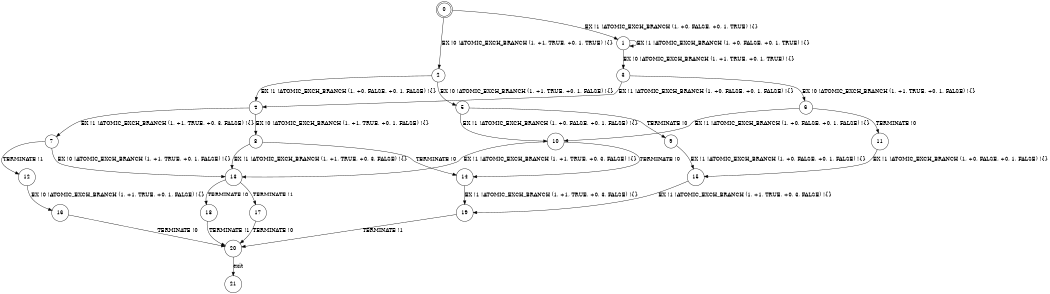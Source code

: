 digraph BCG {
size = "7, 10.5";
center = TRUE;
node [shape = circle];
0 [peripheries = 2];
0 -> 1 [label = "EX !1 !ATOMIC_EXCH_BRANCH (1, +0, FALSE, +0, 1, TRUE) !{}"];
0 -> 2 [label = "EX !0 !ATOMIC_EXCH_BRANCH (1, +1, TRUE, +0, 1, TRUE) !{}"];
1 -> 3 [label = "EX !0 !ATOMIC_EXCH_BRANCH (1, +1, TRUE, +0, 1, TRUE) !{}"];
1 -> 1 [label = "EX !1 !ATOMIC_EXCH_BRANCH (1, +0, FALSE, +0, 1, TRUE) !{}"];
2 -> 4 [label = "EX !1 !ATOMIC_EXCH_BRANCH (1, +0, FALSE, +0, 1, FALSE) !{}"];
2 -> 5 [label = "EX !0 !ATOMIC_EXCH_BRANCH (1, +1, TRUE, +0, 1, FALSE) !{}"];
3 -> 4 [label = "EX !1 !ATOMIC_EXCH_BRANCH (1, +0, FALSE, +0, 1, FALSE) !{}"];
3 -> 6 [label = "EX !0 !ATOMIC_EXCH_BRANCH (1, +1, TRUE, +0, 1, FALSE) !{}"];
4 -> 7 [label = "EX !1 !ATOMIC_EXCH_BRANCH (1, +1, TRUE, +0, 3, FALSE) !{}"];
4 -> 8 [label = "EX !0 !ATOMIC_EXCH_BRANCH (1, +1, TRUE, +0, 1, FALSE) !{}"];
5 -> 9 [label = "TERMINATE !0"];
5 -> 10 [label = "EX !1 !ATOMIC_EXCH_BRANCH (1, +0, FALSE, +0, 1, FALSE) !{}"];
6 -> 11 [label = "TERMINATE !0"];
6 -> 10 [label = "EX !1 !ATOMIC_EXCH_BRANCH (1, +0, FALSE, +0, 1, FALSE) !{}"];
7 -> 12 [label = "TERMINATE !1"];
7 -> 13 [label = "EX !0 !ATOMIC_EXCH_BRANCH (1, +1, TRUE, +0, 1, FALSE) !{}"];
8 -> 14 [label = "TERMINATE !0"];
8 -> 13 [label = "EX !1 !ATOMIC_EXCH_BRANCH (1, +1, TRUE, +0, 3, FALSE) !{}"];
9 -> 15 [label = "EX !1 !ATOMIC_EXCH_BRANCH (1, +0, FALSE, +0, 1, FALSE) !{}"];
10 -> 14 [label = "TERMINATE !0"];
10 -> 13 [label = "EX !1 !ATOMIC_EXCH_BRANCH (1, +1, TRUE, +0, 3, FALSE) !{}"];
11 -> 15 [label = "EX !1 !ATOMIC_EXCH_BRANCH (1, +0, FALSE, +0, 1, FALSE) !{}"];
12 -> 16 [label = "EX !0 !ATOMIC_EXCH_BRANCH (1, +1, TRUE, +0, 1, FALSE) !{}"];
13 -> 17 [label = "TERMINATE !1"];
13 -> 18 [label = "TERMINATE !0"];
14 -> 19 [label = "EX !1 !ATOMIC_EXCH_BRANCH (1, +1, TRUE, +0, 3, FALSE) !{}"];
15 -> 19 [label = "EX !1 !ATOMIC_EXCH_BRANCH (1, +1, TRUE, +0, 3, FALSE) !{}"];
16 -> 20 [label = "TERMINATE !0"];
17 -> 20 [label = "TERMINATE !0"];
18 -> 20 [label = "TERMINATE !1"];
19 -> 20 [label = "TERMINATE !1"];
20 -> 21 [label = "exit"];
}
